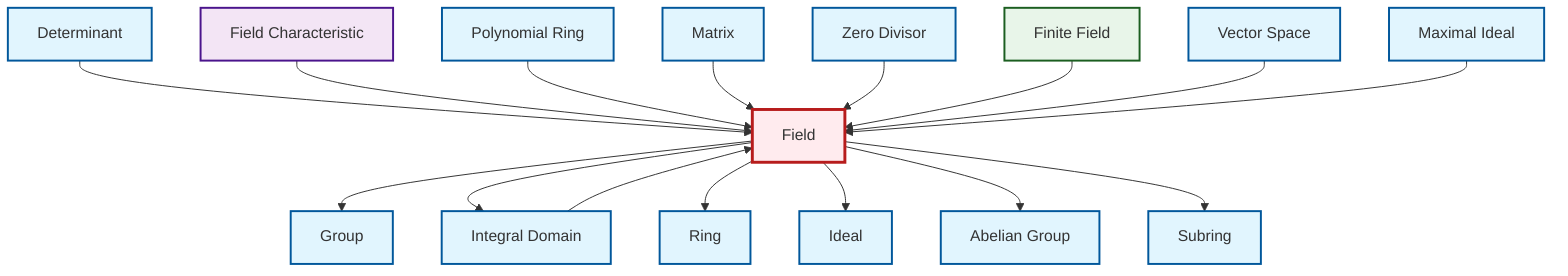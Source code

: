 graph TD
    classDef definition fill:#e1f5fe,stroke:#01579b,stroke-width:2px
    classDef theorem fill:#f3e5f5,stroke:#4a148c,stroke-width:2px
    classDef axiom fill:#fff3e0,stroke:#e65100,stroke-width:2px
    classDef example fill:#e8f5e9,stroke:#1b5e20,stroke-width:2px
    classDef current fill:#ffebee,stroke:#b71c1c,stroke-width:3px
    thm-field-characteristic["Field Characteristic"]:::theorem
    def-ring["Ring"]:::definition
    def-determinant["Determinant"]:::definition
    def-field["Field"]:::definition
    def-zero-divisor["Zero Divisor"]:::definition
    def-maximal-ideal["Maximal Ideal"]:::definition
    def-vector-space["Vector Space"]:::definition
    def-ideal["Ideal"]:::definition
    def-group["Group"]:::definition
    def-subring["Subring"]:::definition
    def-matrix["Matrix"]:::definition
    def-polynomial-ring["Polynomial Ring"]:::definition
    def-abelian-group["Abelian Group"]:::definition
    ex-finite-field["Finite Field"]:::example
    def-integral-domain["Integral Domain"]:::definition
    def-determinant --> def-field
    def-field --> def-group
    def-field --> def-integral-domain
    def-integral-domain --> def-field
    thm-field-characteristic --> def-field
    def-polynomial-ring --> def-field
    def-matrix --> def-field
    def-field --> def-ring
    def-zero-divisor --> def-field
    def-field --> def-ideal
    def-field --> def-abelian-group
    def-field --> def-subring
    ex-finite-field --> def-field
    def-vector-space --> def-field
    def-maximal-ideal --> def-field
    class def-field current